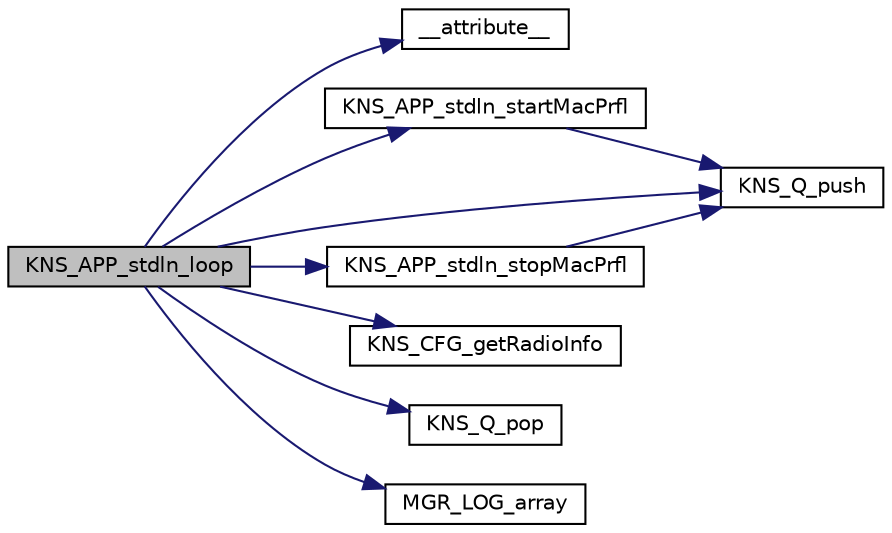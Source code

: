 digraph "KNS_APP_stdln_loop"
{
 // INTERACTIVE_SVG=YES
 // LATEX_PDF_SIZE
  edge [fontname="Helvetica",fontsize="10",labelfontname="Helvetica",labelfontsize="10"];
  node [fontname="Helvetica",fontsize="10",shape=record];
  rankdir="LR";
  Node1 [label="KNS_APP_stdln_loop",height=0.2,width=0.4,color="black", fillcolor="grey75", style="filled", fontcolor="black",tooltip="This fct is a very basic standalone application."];
  Node1 -> Node2 [color="midnightblue",fontsize="10",style="solid",fontname="Helvetica"];
  Node2 [label="__attribute__",height=0.2,width=0.4,color="black", fillcolor="white", style="filled",URL="$dd/d41/group___k_n_s___a_p_p.html#ga36f229bbda63818246ec86181b1fdd42",tooltip=" "];
  Node1 -> Node3 [color="midnightblue",fontsize="10",style="solid",fontname="Helvetica"];
  Node3 [label="KNS_APP_stdln_startMacPrfl",height=0.2,width=0.4,color="black", fillcolor="white", style="filled",URL="$dd/d41/group___k_n_s___a_p_p.html#ga43590921208185253a9503500d5d70d1",tooltip="Start MAC profile for the standalone application."];
  Node3 -> Node4 [color="midnightblue",fontsize="10",style="solid",fontname="Helvetica"];
  Node4 [label="KNS_Q_push",height=0.2,width=0.4,color="black", fillcolor="white", style="filled",URL="$d1/ddb/group___k_n_s___q.html#gac9a2be7939be73c32fd7eefb0d3ab3b3",tooltip="This function is used to push an element into a queue."];
  Node1 -> Node5 [color="midnightblue",fontsize="10",style="solid",fontname="Helvetica"];
  Node5 [label="KNS_APP_stdln_stopMacPrfl",height=0.2,width=0.4,color="black", fillcolor="white", style="filled",URL="$dd/d41/group___k_n_s___a_p_p.html#ga4bb02cc43d1bdbd739a38f4ddea0e82b",tooltip="Stop MAC profile for the standalone application."];
  Node5 -> Node4 [color="midnightblue",fontsize="10",style="solid",fontname="Helvetica"];
  Node1 -> Node6 [color="midnightblue",fontsize="10",style="solid",fontname="Helvetica"];
  Node6 [label="KNS_CFG_getRadioInfo",height=0.2,width=0.4,color="black", fillcolor="white", style="filled",URL="$d0/d54/group___k_n_s___c_f_g.html#ga3538adccf668070211abc09f59a68bce",tooltip="Get the Kineis radio configuration."];
  Node1 -> Node7 [color="midnightblue",fontsize="10",style="solid",fontname="Helvetica"];
  Node7 [label="KNS_Q_pop",height=0.2,width=0.4,color="black", fillcolor="white", style="filled",URL="$d1/ddb/group___k_n_s___q.html#ga200d86f8adcbe9365bcec0cc085c91c0",tooltip="This function is used to pop next element from a queue."];
  Node1 -> Node4 [color="midnightblue",fontsize="10",style="solid",fontname="Helvetica"];
  Node1 -> Node8 [color="midnightblue",fontsize="10",style="solid",fontname="Helvetica"];
  Node8 [label="MGR_LOG_array",height=0.2,width=0.4,color="black", fillcolor="white", style="filled",URL="$d0/d0f/group___m_g_r___a_t___c_m_d.html#gafe57cb4db4c278d9f302a4d5b41e3025",tooltip="Log array of uint8_t."];
}
